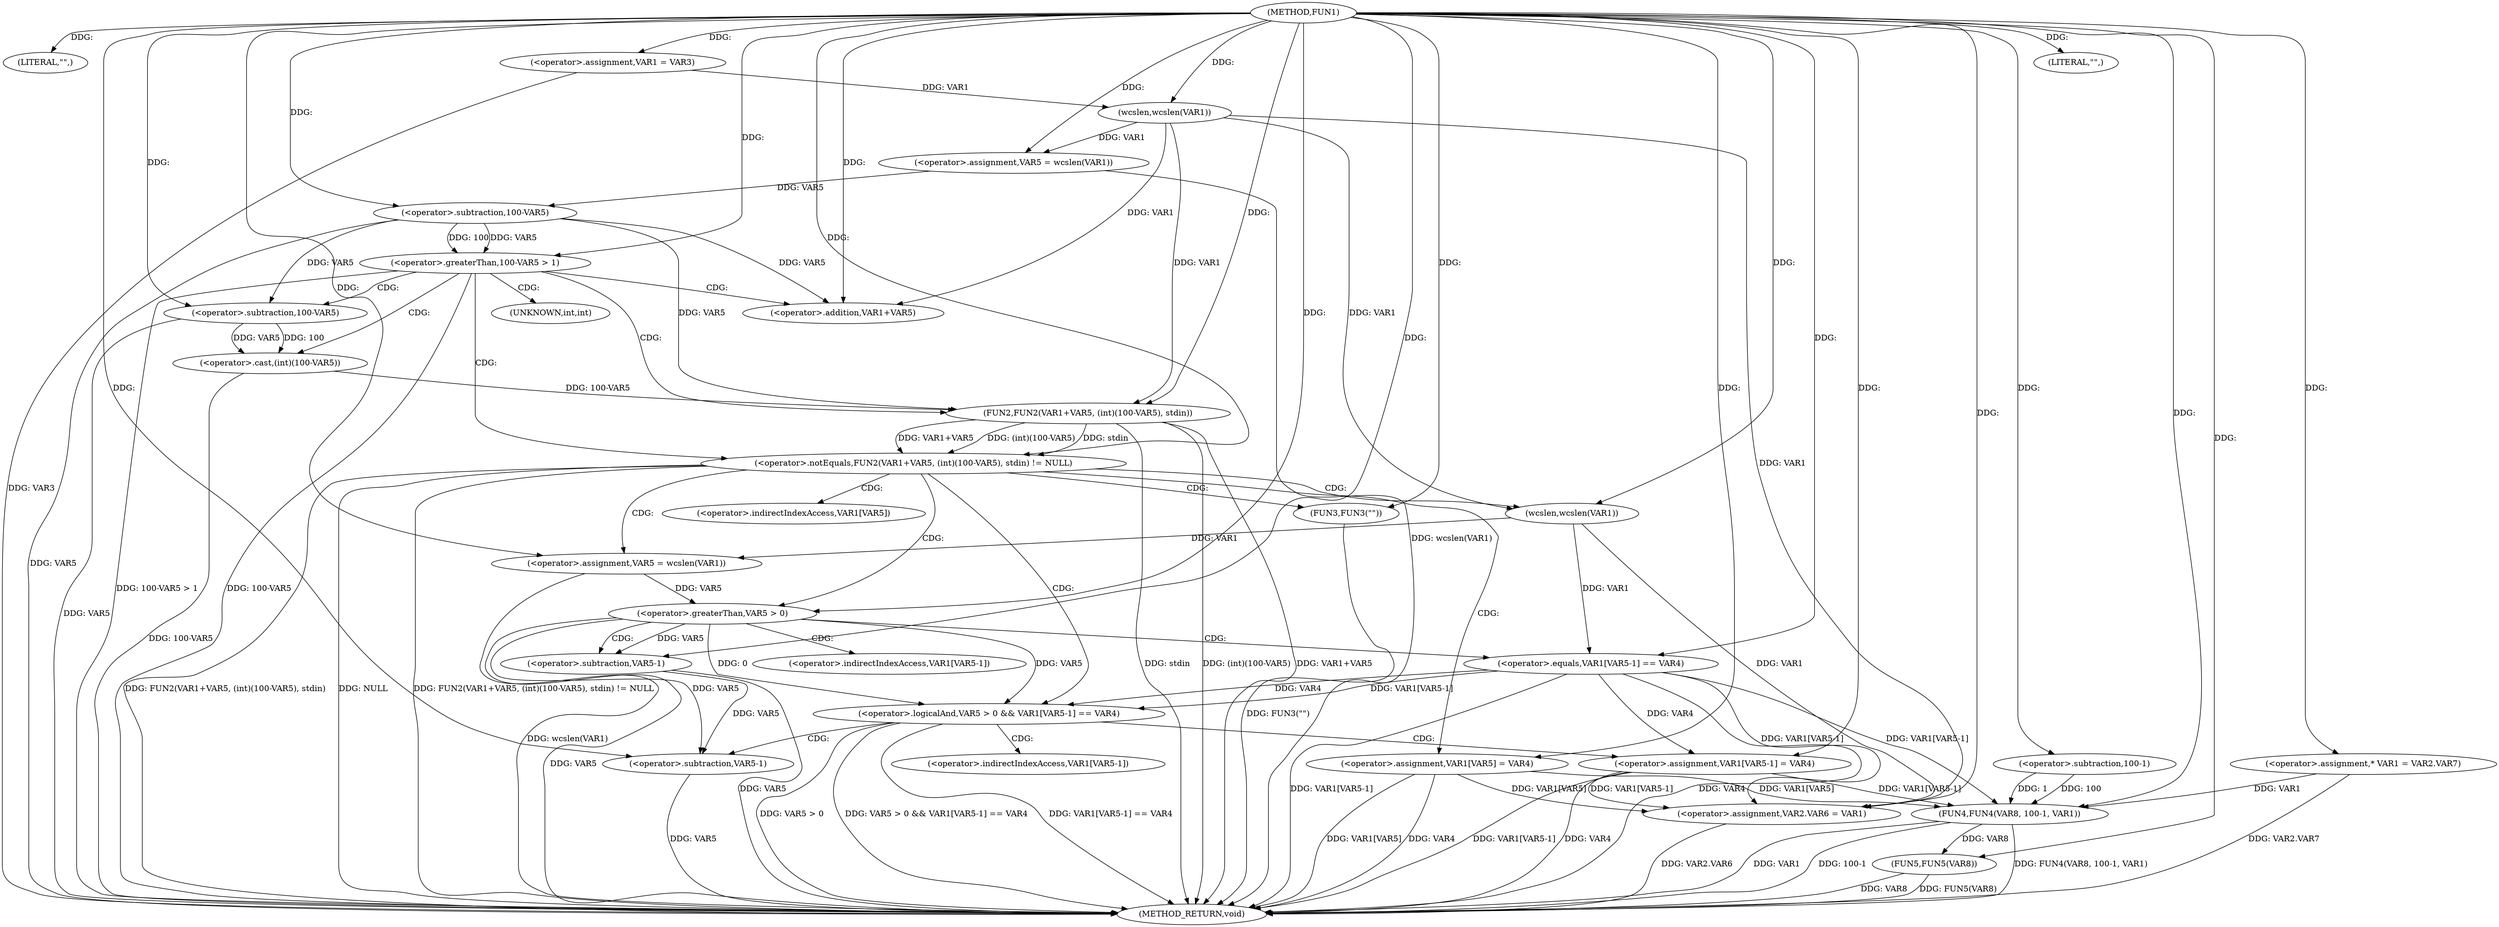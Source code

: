 digraph FUN1 {  
"1000100" [label = "(METHOD,FUN1)" ]
"1000190" [label = "(METHOD_RETURN,void)" ]
"1000104" [label = "(LITERAL,\"\",)" ]
"1000105" [label = "(<operator>.assignment,VAR1 = VAR3)" ]
"1000110" [label = "(<operator>.assignment,VAR5 = wcslen(VAR1))" ]
"1000112" [label = "(wcslen,wcslen(VAR1))" ]
"1000115" [label = "(<operator>.greaterThan,100-VAR5 > 1)" ]
"1000116" [label = "(<operator>.subtraction,100-VAR5)" ]
"1000122" [label = "(<operator>.notEquals,FUN2(VAR1+VAR5, (int)(100-VAR5), stdin) != NULL)" ]
"1000123" [label = "(FUN2,FUN2(VAR1+VAR5, (int)(100-VAR5), stdin))" ]
"1000124" [label = "(<operator>.addition,VAR1+VAR5)" ]
"1000127" [label = "(<operator>.cast,(int)(100-VAR5))" ]
"1000129" [label = "(<operator>.subtraction,100-VAR5)" ]
"1000135" [label = "(<operator>.assignment,VAR5 = wcslen(VAR1))" ]
"1000137" [label = "(wcslen,wcslen(VAR1))" ]
"1000140" [label = "(<operator>.logicalAnd,VAR5 > 0 && VAR1[VAR5-1] == VAR4)" ]
"1000141" [label = "(<operator>.greaterThan,VAR5 > 0)" ]
"1000144" [label = "(<operator>.equals,VAR1[VAR5-1] == VAR4)" ]
"1000147" [label = "(<operator>.subtraction,VAR5-1)" ]
"1000152" [label = "(<operator>.assignment,VAR1[VAR5-1] = VAR4)" ]
"1000155" [label = "(<operator>.subtraction,VAR5-1)" ]
"1000161" [label = "(FUN3,FUN3(\"\"))" ]
"1000163" [label = "(<operator>.assignment,VAR1[VAR5] = VAR4)" ]
"1000168" [label = "(<operator>.assignment,VAR2.VAR6 = VAR1)" ]
"1000175" [label = "(<operator>.assignment,* VAR1 = VAR2.VAR7)" ]
"1000181" [label = "(LITERAL,\"\",)" ]
"1000182" [label = "(FUN4,FUN4(VAR8, 100-1, VAR1))" ]
"1000184" [label = "(<operator>.subtraction,100-1)" ]
"1000188" [label = "(FUN5,FUN5(VAR8))" ]
"1000128" [label = "(UNKNOWN,int,int)" ]
"1000145" [label = "(<operator>.indirectIndexAccess,VAR1[VAR5-1])" ]
"1000153" [label = "(<operator>.indirectIndexAccess,VAR1[VAR5-1])" ]
"1000164" [label = "(<operator>.indirectIndexAccess,VAR1[VAR5])" ]
  "1000105" -> "1000190"  [ label = "DDG: VAR3"] 
  "1000168" -> "1000190"  [ label = "DDG: VAR2.VAR6"] 
  "1000188" -> "1000190"  [ label = "DDG: VAR8"] 
  "1000115" -> "1000190"  [ label = "DDG: 100-VAR5 > 1"] 
  "1000147" -> "1000190"  [ label = "DDG: VAR5"] 
  "1000116" -> "1000190"  [ label = "DDG: VAR5"] 
  "1000155" -> "1000190"  [ label = "DDG: VAR5"] 
  "1000182" -> "1000190"  [ label = "DDG: FUN4(VAR8, 100-1, VAR1)"] 
  "1000188" -> "1000190"  [ label = "DDG: FUN5(VAR8)"] 
  "1000163" -> "1000190"  [ label = "DDG: VAR1[VAR5]"] 
  "1000182" -> "1000190"  [ label = "DDG: VAR1"] 
  "1000141" -> "1000190"  [ label = "DDG: VAR5"] 
  "1000122" -> "1000190"  [ label = "DDG: FUN2(VAR1+VAR5, (int)(100-VAR5), stdin)"] 
  "1000123" -> "1000190"  [ label = "DDG: stdin"] 
  "1000140" -> "1000190"  [ label = "DDG: VAR5 > 0"] 
  "1000140" -> "1000190"  [ label = "DDG: VAR5 > 0 && VAR1[VAR5-1] == VAR4"] 
  "1000182" -> "1000190"  [ label = "DDG: 100-1"] 
  "1000127" -> "1000190"  [ label = "DDG: 100-VAR5"] 
  "1000152" -> "1000190"  [ label = "DDG: VAR4"] 
  "1000140" -> "1000190"  [ label = "DDG: VAR1[VAR5-1] == VAR4"] 
  "1000163" -> "1000190"  [ label = "DDG: VAR4"] 
  "1000123" -> "1000190"  [ label = "DDG: (int)(100-VAR5)"] 
  "1000152" -> "1000190"  [ label = "DDG: VAR1[VAR5-1]"] 
  "1000122" -> "1000190"  [ label = "DDG: NULL"] 
  "1000110" -> "1000190"  [ label = "DDG: wcslen(VAR1)"] 
  "1000122" -> "1000190"  [ label = "DDG: FUN2(VAR1+VAR5, (int)(100-VAR5), stdin) != NULL"] 
  "1000144" -> "1000190"  [ label = "DDG: VAR1[VAR5-1]"] 
  "1000175" -> "1000190"  [ label = "DDG: VAR2.VAR7"] 
  "1000144" -> "1000190"  [ label = "DDG: VAR4"] 
  "1000161" -> "1000190"  [ label = "DDG: FUN3(\"\")"] 
  "1000115" -> "1000190"  [ label = "DDG: 100-VAR5"] 
  "1000135" -> "1000190"  [ label = "DDG: wcslen(VAR1)"] 
  "1000129" -> "1000190"  [ label = "DDG: VAR5"] 
  "1000123" -> "1000190"  [ label = "DDG: VAR1+VAR5"] 
  "1000100" -> "1000104"  [ label = "DDG: "] 
  "1000100" -> "1000105"  [ label = "DDG: "] 
  "1000112" -> "1000110"  [ label = "DDG: VAR1"] 
  "1000100" -> "1000110"  [ label = "DDG: "] 
  "1000105" -> "1000112"  [ label = "DDG: VAR1"] 
  "1000100" -> "1000112"  [ label = "DDG: "] 
  "1000116" -> "1000115"  [ label = "DDG: 100"] 
  "1000116" -> "1000115"  [ label = "DDG: VAR5"] 
  "1000100" -> "1000116"  [ label = "DDG: "] 
  "1000110" -> "1000116"  [ label = "DDG: VAR5"] 
  "1000100" -> "1000115"  [ label = "DDG: "] 
  "1000123" -> "1000122"  [ label = "DDG: VAR1+VAR5"] 
  "1000123" -> "1000122"  [ label = "DDG: (int)(100-VAR5)"] 
  "1000123" -> "1000122"  [ label = "DDG: stdin"] 
  "1000112" -> "1000123"  [ label = "DDG: VAR1"] 
  "1000100" -> "1000123"  [ label = "DDG: "] 
  "1000116" -> "1000123"  [ label = "DDG: VAR5"] 
  "1000112" -> "1000124"  [ label = "DDG: VAR1"] 
  "1000100" -> "1000124"  [ label = "DDG: "] 
  "1000116" -> "1000124"  [ label = "DDG: VAR5"] 
  "1000127" -> "1000123"  [ label = "DDG: 100-VAR5"] 
  "1000129" -> "1000127"  [ label = "DDG: 100"] 
  "1000129" -> "1000127"  [ label = "DDG: VAR5"] 
  "1000100" -> "1000129"  [ label = "DDG: "] 
  "1000116" -> "1000129"  [ label = "DDG: VAR5"] 
  "1000100" -> "1000122"  [ label = "DDG: "] 
  "1000137" -> "1000135"  [ label = "DDG: VAR1"] 
  "1000100" -> "1000135"  [ label = "DDG: "] 
  "1000100" -> "1000137"  [ label = "DDG: "] 
  "1000112" -> "1000137"  [ label = "DDG: VAR1"] 
  "1000141" -> "1000140"  [ label = "DDG: VAR5"] 
  "1000141" -> "1000140"  [ label = "DDG: 0"] 
  "1000135" -> "1000141"  [ label = "DDG: VAR5"] 
  "1000100" -> "1000141"  [ label = "DDG: "] 
  "1000144" -> "1000140"  [ label = "DDG: VAR1[VAR5-1]"] 
  "1000144" -> "1000140"  [ label = "DDG: VAR4"] 
  "1000137" -> "1000144"  [ label = "DDG: VAR1"] 
  "1000141" -> "1000147"  [ label = "DDG: VAR5"] 
  "1000100" -> "1000147"  [ label = "DDG: "] 
  "1000100" -> "1000144"  [ label = "DDG: "] 
  "1000144" -> "1000152"  [ label = "DDG: VAR4"] 
  "1000100" -> "1000152"  [ label = "DDG: "] 
  "1000141" -> "1000155"  [ label = "DDG: VAR5"] 
  "1000147" -> "1000155"  [ label = "DDG: VAR5"] 
  "1000100" -> "1000155"  [ label = "DDG: "] 
  "1000100" -> "1000161"  [ label = "DDG: "] 
  "1000100" -> "1000163"  [ label = "DDG: "] 
  "1000163" -> "1000168"  [ label = "DDG: VAR1[VAR5]"] 
  "1000152" -> "1000168"  [ label = "DDG: VAR1[VAR5-1]"] 
  "1000112" -> "1000168"  [ label = "DDG: VAR1"] 
  "1000144" -> "1000168"  [ label = "DDG: VAR1[VAR5-1]"] 
  "1000137" -> "1000168"  [ label = "DDG: VAR1"] 
  "1000100" -> "1000168"  [ label = "DDG: "] 
  "1000100" -> "1000175"  [ label = "DDG: "] 
  "1000100" -> "1000181"  [ label = "DDG: "] 
  "1000100" -> "1000182"  [ label = "DDG: "] 
  "1000184" -> "1000182"  [ label = "DDG: 100"] 
  "1000184" -> "1000182"  [ label = "DDG: 1"] 
  "1000100" -> "1000184"  [ label = "DDG: "] 
  "1000163" -> "1000182"  [ label = "DDG: VAR1[VAR5]"] 
  "1000175" -> "1000182"  [ label = "DDG: VAR1"] 
  "1000152" -> "1000182"  [ label = "DDG: VAR1[VAR5-1]"] 
  "1000144" -> "1000182"  [ label = "DDG: VAR1[VAR5-1]"] 
  "1000182" -> "1000188"  [ label = "DDG: VAR8"] 
  "1000100" -> "1000188"  [ label = "DDG: "] 
  "1000115" -> "1000127"  [ label = "CDG: "] 
  "1000115" -> "1000128"  [ label = "CDG: "] 
  "1000115" -> "1000129"  [ label = "CDG: "] 
  "1000115" -> "1000123"  [ label = "CDG: "] 
  "1000115" -> "1000124"  [ label = "CDG: "] 
  "1000115" -> "1000122"  [ label = "CDG: "] 
  "1000122" -> "1000163"  [ label = "CDG: "] 
  "1000122" -> "1000164"  [ label = "CDG: "] 
  "1000122" -> "1000137"  [ label = "CDG: "] 
  "1000122" -> "1000141"  [ label = "CDG: "] 
  "1000122" -> "1000161"  [ label = "CDG: "] 
  "1000122" -> "1000135"  [ label = "CDG: "] 
  "1000122" -> "1000140"  [ label = "CDG: "] 
  "1000140" -> "1000153"  [ label = "CDG: "] 
  "1000140" -> "1000155"  [ label = "CDG: "] 
  "1000140" -> "1000152"  [ label = "CDG: "] 
  "1000141" -> "1000147"  [ label = "CDG: "] 
  "1000141" -> "1000145"  [ label = "CDG: "] 
  "1000141" -> "1000144"  [ label = "CDG: "] 
}
